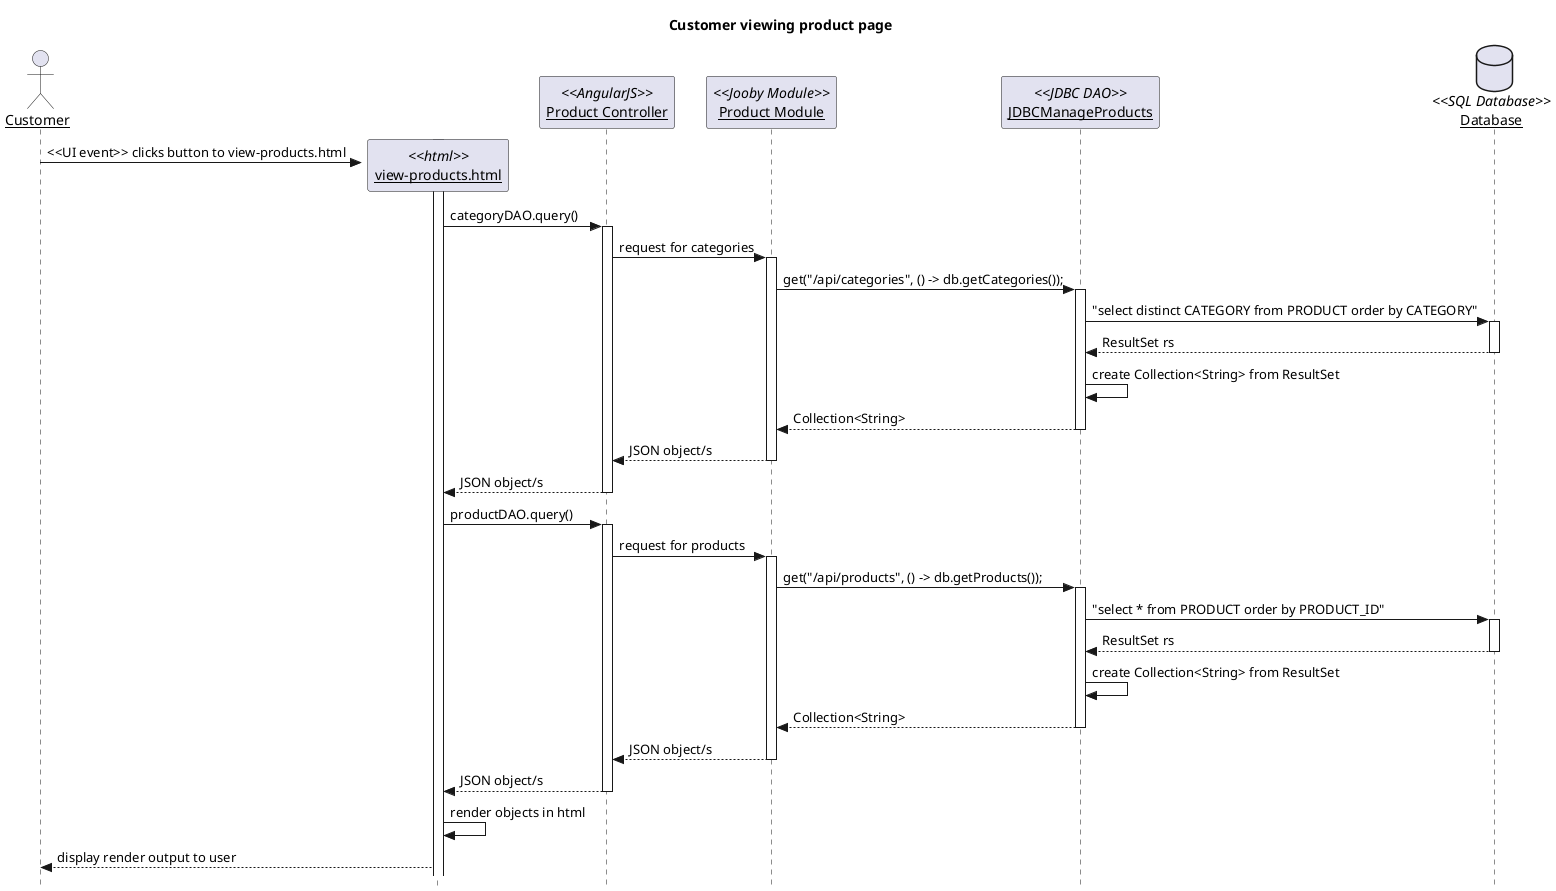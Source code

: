@startuml
skinparam guillemet false
skinparam classAttributeIconSize 0
skinparam linetype ortho
skinparam style strictuml
skinparam sequenceParticipant underline
hide circle

title Customer viewing product page

actor "Customer" as customer

create "view-products.html" as browser <<html>>
activate browser
customer->browser: <<UI event>> clicks button to view-products.html

participant "Product Controller" as prodCtrl <<AngularJS>>

browser->prodCtrl: categoryDAO.query()
activate prodCtrl

participant "Product Module" as module <<Jooby Module>>
prodCtrl->module: request for categories
activate module

participant "JDBCManageProducts" as dao <<JDBC DAO>>

module->dao: get("/api/categories", () -> db.getCategories());

activate dao
database "Database" as db <<SQL Database>>

dao->db : "select distinct CATEGORY from PRODUCT order by CATEGORY"
activate db
dao<--db: ResultSet rs
deactivate db
dao->dao: create Collection<String> from ResultSet
module<--dao: Collection<String>
deactivate dao

prodCtrl<--module: JSON object/s
deactivate module

browser<--prodCtrl: JSON object/s
deactivate prodCtrl





browser->prodCtrl: productDAO.query()
activate prodCtrl

prodCtrl->module: request for products
activate module


module->dao: get("/api/products", () -> db.getProducts());

activate dao

dao->db : "select * from PRODUCT order by PRODUCT_ID"
activate db
dao<--db: ResultSet rs
deactivate db
dao->dao: create Collection<String> from ResultSet
module<--dao: Collection<String>
deactivate dao

prodCtrl<--module: JSON object/s
deactivate module

browser<--prodCtrl: JSON object/s
deactivate prodCtrl
browser->browser: render objects in html

customer<--browser: display render output to user

@enduml

